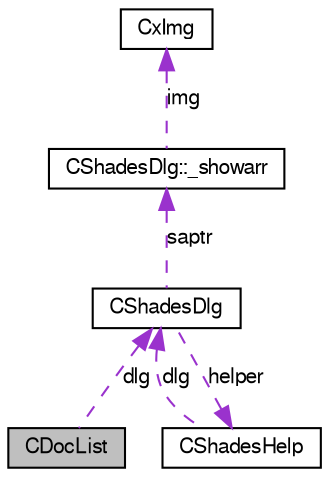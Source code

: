 digraph G
{
  edge [fontname="FreeSans",fontsize="10",labelfontname="FreeSans",labelfontsize="10"];
  node [fontname="FreeSans",fontsize="10",shape=record];
  Node1 [label="CDocList",height=0.2,width=0.4,color="black", fillcolor="grey75", style="filled" fontcolor="black"];
  Node2 -> Node1 [dir=back,color="darkorchid3",fontsize="10",style="dashed",label="dlg",fontname="FreeSans"];
  Node2 [label="CShadesDlg",height=0.2,width=0.4,color="black", fillcolor="white", style="filled",URL="$class_c_shades_dlg.html"];
  Node3 -> Node2 [dir=back,color="darkorchid3",fontsize="10",style="dashed",label="helper",fontname="FreeSans"];
  Node3 [label="CShadesHelp",height=0.2,width=0.4,color="black", fillcolor="white", style="filled",URL="$class_c_shades_help.html"];
  Node2 -> Node3 [dir=back,color="darkorchid3",fontsize="10",style="dashed",label="dlg",fontname="FreeSans"];
  Node4 -> Node2 [dir=back,color="darkorchid3",fontsize="10",style="dashed",label="saptr",fontname="FreeSans"];
  Node4 [label="CShadesDlg::_showarr",height=0.2,width=0.4,color="black", fillcolor="white", style="filled",URL="$struct_c_shades_dlg_1_1__showarr.html"];
  Node5 -> Node4 [dir=back,color="darkorchid3",fontsize="10",style="dashed",label="img",fontname="FreeSans"];
  Node5 [label="CxImg",height=0.2,width=0.4,color="black", fillcolor="white", style="filled",URL="$class_cx_img.html"];
}
